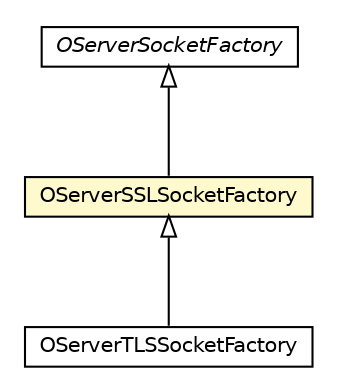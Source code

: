 #!/usr/local/bin/dot
#
# Class diagram 
# Generated by UMLGraph version R5_6-24-gf6e263 (http://www.umlgraph.org/)
#

digraph G {
	edge [fontname="Helvetica",fontsize=10,labelfontname="Helvetica",labelfontsize=10];
	node [fontname="Helvetica",fontsize=10,shape=plaintext];
	nodesep=0.25;
	ranksep=0.5;
	// com.orientechnologies.orient.server.network.OServerSocketFactory
	c3868859 [label=<<table title="com.orientechnologies.orient.server.network.OServerSocketFactory" border="0" cellborder="1" cellspacing="0" cellpadding="2" port="p" href="./OServerSocketFactory.html">
		<tr><td><table border="0" cellspacing="0" cellpadding="1">
<tr><td align="center" balign="center"><font face="Helvetica-Oblique"> OServerSocketFactory </font></td></tr>
		</table></td></tr>
		</table>>, URL="./OServerSocketFactory.html", fontname="Helvetica", fontcolor="black", fontsize=10.0];
	// com.orientechnologies.orient.server.network.OServerSSLSocketFactory
	c3868860 [label=<<table title="com.orientechnologies.orient.server.network.OServerSSLSocketFactory" border="0" cellborder="1" cellspacing="0" cellpadding="2" port="p" bgcolor="lemonChiffon" href="./OServerSSLSocketFactory.html">
		<tr><td><table border="0" cellspacing="0" cellpadding="1">
<tr><td align="center" balign="center"> OServerSSLSocketFactory </td></tr>
		</table></td></tr>
		</table>>, URL="./OServerSSLSocketFactory.html", fontname="Helvetica", fontcolor="black", fontsize=10.0];
	// com.orientechnologies.orient.server.network.OServerTLSSocketFactory
	c3868862 [label=<<table title="com.orientechnologies.orient.server.network.OServerTLSSocketFactory" border="0" cellborder="1" cellspacing="0" cellpadding="2" port="p" href="./OServerTLSSocketFactory.html">
		<tr><td><table border="0" cellspacing="0" cellpadding="1">
<tr><td align="center" balign="center"> OServerTLSSocketFactory </td></tr>
		</table></td></tr>
		</table>>, URL="./OServerTLSSocketFactory.html", fontname="Helvetica", fontcolor="black", fontsize=10.0];
	//com.orientechnologies.orient.server.network.OServerSSLSocketFactory extends com.orientechnologies.orient.server.network.OServerSocketFactory
	c3868859:p -> c3868860:p [dir=back,arrowtail=empty];
	//com.orientechnologies.orient.server.network.OServerTLSSocketFactory extends com.orientechnologies.orient.server.network.OServerSSLSocketFactory
	c3868860:p -> c3868862:p [dir=back,arrowtail=empty];
}


